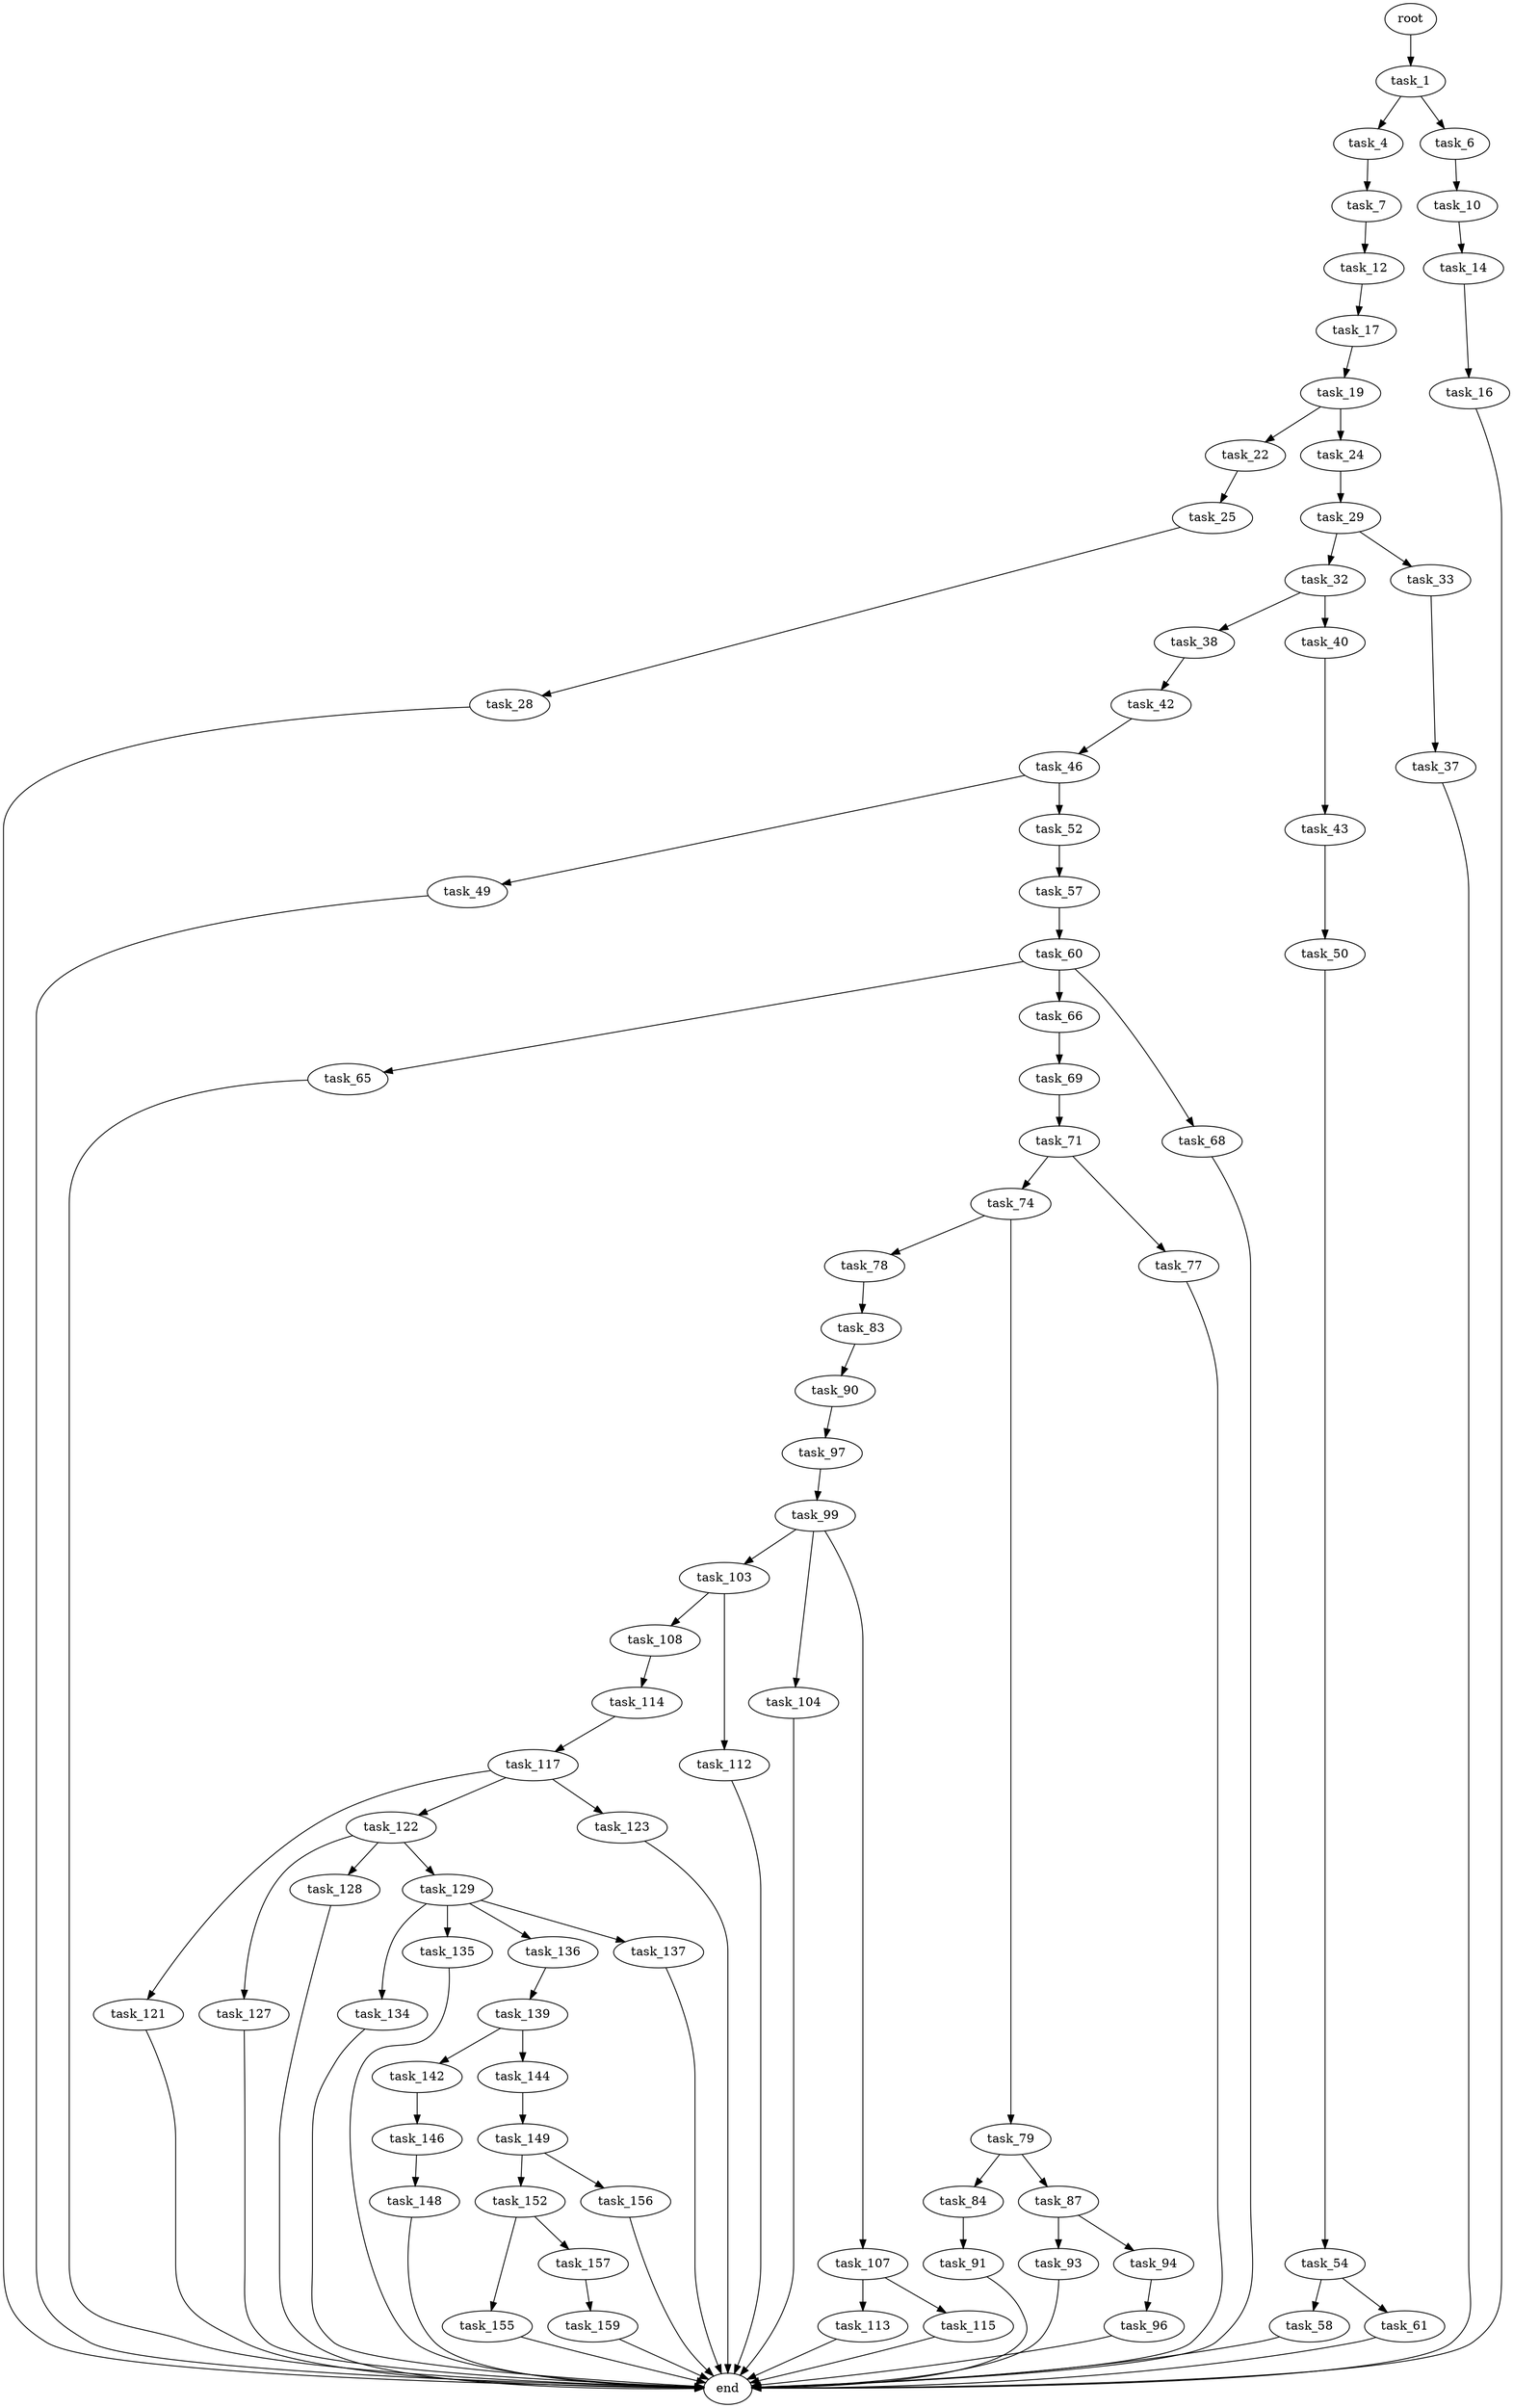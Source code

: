 digraph G {
  root [size="0.000000"];
  task_1 [size="368293445632.000000"];
  task_4 [size="179616002212.000000"];
  task_6 [size="1099411604263.000000"];
  task_7 [size="549755813888.000000"];
  task_10 [size="83679299532.000000"];
  task_12 [size="10640925002.000000"];
  task_14 [size="903376083.000000"];
  task_17 [size="40721060624.000000"];
  task_16 [size="68719476736.000000"];
  end [size="0.000000"];
  task_19 [size="782757789696.000000"];
  task_22 [size="21557316688.000000"];
  task_24 [size="5484243006.000000"];
  task_25 [size="816084077463.000000"];
  task_29 [size="10697451734.000000"];
  task_28 [size="8966656010.000000"];
  task_32 [size="14648359031.000000"];
  task_33 [size="25158836031.000000"];
  task_38 [size="18030525746.000000"];
  task_40 [size="18500865934.000000"];
  task_37 [size="24674833795.000000"];
  task_42 [size="8589934592.000000"];
  task_43 [size="12856467647.000000"];
  task_46 [size="549755813888.000000"];
  task_50 [size="6399731182.000000"];
  task_49 [size="488000762087.000000"];
  task_52 [size="242625742895.000000"];
  task_54 [size="10740777526.000000"];
  task_57 [size="782757789696.000000"];
  task_58 [size="147855189996.000000"];
  task_61 [size="395253584924.000000"];
  task_60 [size="111085587504.000000"];
  task_65 [size="4600795403.000000"];
  task_66 [size="7885917128.000000"];
  task_68 [size="8589934592.000000"];
  task_69 [size="23568426316.000000"];
  task_71 [size="3062041336.000000"];
  task_74 [size="1711479460.000000"];
  task_77 [size="816217422852.000000"];
  task_78 [size="18253325022.000000"];
  task_79 [size="68719476736.000000"];
  task_83 [size="782757789696.000000"];
  task_84 [size="6733088011.000000"];
  task_87 [size="368293445632.000000"];
  task_90 [size="1073741824000.000000"];
  task_91 [size="41765143225.000000"];
  task_93 [size="275140913937.000000"];
  task_94 [size="78612021036.000000"];
  task_97 [size="5180249223.000000"];
  task_96 [size="782757789696.000000"];
  task_99 [size="457759456393.000000"];
  task_103 [size="5995151391.000000"];
  task_104 [size="33113342199.000000"];
  task_107 [size="231928233984.000000"];
  task_108 [size="9955739626.000000"];
  task_112 [size="549755813888.000000"];
  task_113 [size="10737250959.000000"];
  task_115 [size="982074646336.000000"];
  task_114 [size="2414064093.000000"];
  task_117 [size="2599734943.000000"];
  task_121 [size="7602963814.000000"];
  task_122 [size="1073741824000.000000"];
  task_123 [size="1050108191491.000000"];
  task_127 [size="6037056012.000000"];
  task_128 [size="482814228728.000000"];
  task_129 [size="8955896294.000000"];
  task_134 [size="782757789696.000000"];
  task_135 [size="134217728000.000000"];
  task_136 [size="260359310487.000000"];
  task_137 [size="52344130357.000000"];
  task_139 [size="5297118240.000000"];
  task_142 [size="549755813888.000000"];
  task_144 [size="549755813888.000000"];
  task_146 [size="25278178384.000000"];
  task_149 [size="8589934592.000000"];
  task_148 [size="324330540244.000000"];
  task_152 [size="16506812820.000000"];
  task_156 [size="27892652794.000000"];
  task_155 [size="1073741824000.000000"];
  task_157 [size="347400997131.000000"];
  task_159 [size="1390869050.000000"];

  root -> task_1 [size="1.000000"];
  task_1 -> task_4 [size="411041792.000000"];
  task_1 -> task_6 [size="411041792.000000"];
  task_4 -> task_7 [size="411041792.000000"];
  task_6 -> task_10 [size="838860800.000000"];
  task_7 -> task_12 [size="536870912.000000"];
  task_10 -> task_14 [size="134217728.000000"];
  task_12 -> task_17 [size="209715200.000000"];
  task_14 -> task_16 [size="33554432.000000"];
  task_17 -> task_19 [size="679477248.000000"];
  task_16 -> end [size="1.000000"];
  task_19 -> task_22 [size="679477248.000000"];
  task_19 -> task_24 [size="679477248.000000"];
  task_22 -> task_25 [size="411041792.000000"];
  task_24 -> task_29 [size="411041792.000000"];
  task_25 -> task_28 [size="679477248.000000"];
  task_29 -> task_32 [size="536870912.000000"];
  task_29 -> task_33 [size="536870912.000000"];
  task_28 -> end [size="1.000000"];
  task_32 -> task_38 [size="301989888.000000"];
  task_32 -> task_40 [size="301989888.000000"];
  task_33 -> task_37 [size="679477248.000000"];
  task_38 -> task_42 [size="679477248.000000"];
  task_40 -> task_43 [size="838860800.000000"];
  task_37 -> end [size="1.000000"];
  task_42 -> task_46 [size="33554432.000000"];
  task_43 -> task_50 [size="838860800.000000"];
  task_46 -> task_49 [size="536870912.000000"];
  task_46 -> task_52 [size="536870912.000000"];
  task_50 -> task_54 [size="134217728.000000"];
  task_49 -> end [size="1.000000"];
  task_52 -> task_57 [size="411041792.000000"];
  task_54 -> task_58 [size="301989888.000000"];
  task_54 -> task_61 [size="301989888.000000"];
  task_57 -> task_60 [size="679477248.000000"];
  task_58 -> end [size="1.000000"];
  task_61 -> end [size="1.000000"];
  task_60 -> task_65 [size="134217728.000000"];
  task_60 -> task_66 [size="134217728.000000"];
  task_60 -> task_68 [size="134217728.000000"];
  task_65 -> end [size="1.000000"];
  task_66 -> task_69 [size="134217728.000000"];
  task_68 -> end [size="1.000000"];
  task_69 -> task_71 [size="679477248.000000"];
  task_71 -> task_74 [size="75497472.000000"];
  task_71 -> task_77 [size="75497472.000000"];
  task_74 -> task_78 [size="134217728.000000"];
  task_74 -> task_79 [size="134217728.000000"];
  task_77 -> end [size="1.000000"];
  task_78 -> task_83 [size="838860800.000000"];
  task_79 -> task_84 [size="134217728.000000"];
  task_79 -> task_87 [size="134217728.000000"];
  task_83 -> task_90 [size="679477248.000000"];
  task_84 -> task_91 [size="209715200.000000"];
  task_87 -> task_93 [size="411041792.000000"];
  task_87 -> task_94 [size="411041792.000000"];
  task_90 -> task_97 [size="838860800.000000"];
  task_91 -> end [size="1.000000"];
  task_93 -> end [size="1.000000"];
  task_94 -> task_96 [size="134217728.000000"];
  task_97 -> task_99 [size="411041792.000000"];
  task_96 -> end [size="1.000000"];
  task_99 -> task_103 [size="411041792.000000"];
  task_99 -> task_104 [size="411041792.000000"];
  task_99 -> task_107 [size="411041792.000000"];
  task_103 -> task_108 [size="209715200.000000"];
  task_103 -> task_112 [size="209715200.000000"];
  task_104 -> end [size="1.000000"];
  task_107 -> task_113 [size="301989888.000000"];
  task_107 -> task_115 [size="301989888.000000"];
  task_108 -> task_114 [size="33554432.000000"];
  task_112 -> end [size="1.000000"];
  task_113 -> end [size="1.000000"];
  task_115 -> end [size="1.000000"];
  task_114 -> task_117 [size="75497472.000000"];
  task_117 -> task_121 [size="75497472.000000"];
  task_117 -> task_122 [size="75497472.000000"];
  task_117 -> task_123 [size="75497472.000000"];
  task_121 -> end [size="1.000000"];
  task_122 -> task_127 [size="838860800.000000"];
  task_122 -> task_128 [size="838860800.000000"];
  task_122 -> task_129 [size="838860800.000000"];
  task_123 -> end [size="1.000000"];
  task_127 -> end [size="1.000000"];
  task_128 -> end [size="1.000000"];
  task_129 -> task_134 [size="301989888.000000"];
  task_129 -> task_135 [size="301989888.000000"];
  task_129 -> task_136 [size="301989888.000000"];
  task_129 -> task_137 [size="301989888.000000"];
  task_134 -> end [size="1.000000"];
  task_135 -> end [size="1.000000"];
  task_136 -> task_139 [size="301989888.000000"];
  task_137 -> end [size="1.000000"];
  task_139 -> task_142 [size="301989888.000000"];
  task_139 -> task_144 [size="301989888.000000"];
  task_142 -> task_146 [size="536870912.000000"];
  task_144 -> task_149 [size="536870912.000000"];
  task_146 -> task_148 [size="536870912.000000"];
  task_149 -> task_152 [size="33554432.000000"];
  task_149 -> task_156 [size="33554432.000000"];
  task_148 -> end [size="1.000000"];
  task_152 -> task_155 [size="301989888.000000"];
  task_152 -> task_157 [size="301989888.000000"];
  task_156 -> end [size="1.000000"];
  task_155 -> end [size="1.000000"];
  task_157 -> task_159 [size="679477248.000000"];
  task_159 -> end [size="1.000000"];
}
